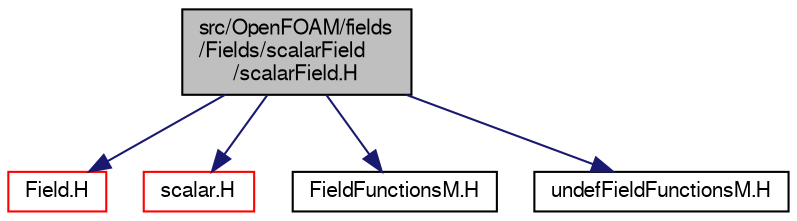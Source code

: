 digraph "src/OpenFOAM/fields/Fields/scalarField/scalarField.H"
{
  bgcolor="transparent";
  edge [fontname="FreeSans",fontsize="10",labelfontname="FreeSans",labelfontsize="10"];
  node [fontname="FreeSans",fontsize="10",shape=record];
  Node0 [label="src/OpenFOAM/fields\l/Fields/scalarField\l/scalarField.H",height=0.2,width=0.4,color="black", fillcolor="grey75", style="filled", fontcolor="black"];
  Node0 -> Node1 [color="midnightblue",fontsize="10",style="solid",fontname="FreeSans"];
  Node1 [label="Field.H",height=0.2,width=0.4,color="red",URL="$a09575.html"];
  Node0 -> Node25 [color="midnightblue",fontsize="10",style="solid",fontname="FreeSans"];
  Node25 [label="scalar.H",height=0.2,width=0.4,color="red",URL="$a12533.html"];
  Node0 -> Node59 [color="midnightblue",fontsize="10",style="solid",fontname="FreeSans"];
  Node59 [label="FieldFunctionsM.H",height=0.2,width=0.4,color="black",URL="$a09587.html",tooltip="High performance macro functions for Field<Type> algebra. These expand using either array element acc..."];
  Node0 -> Node79 [color="midnightblue",fontsize="10",style="solid",fontname="FreeSans"];
  Node79 [label="undefFieldFunctionsM.H",height=0.2,width=0.4,color="black",URL="$a09605.html"];
}
